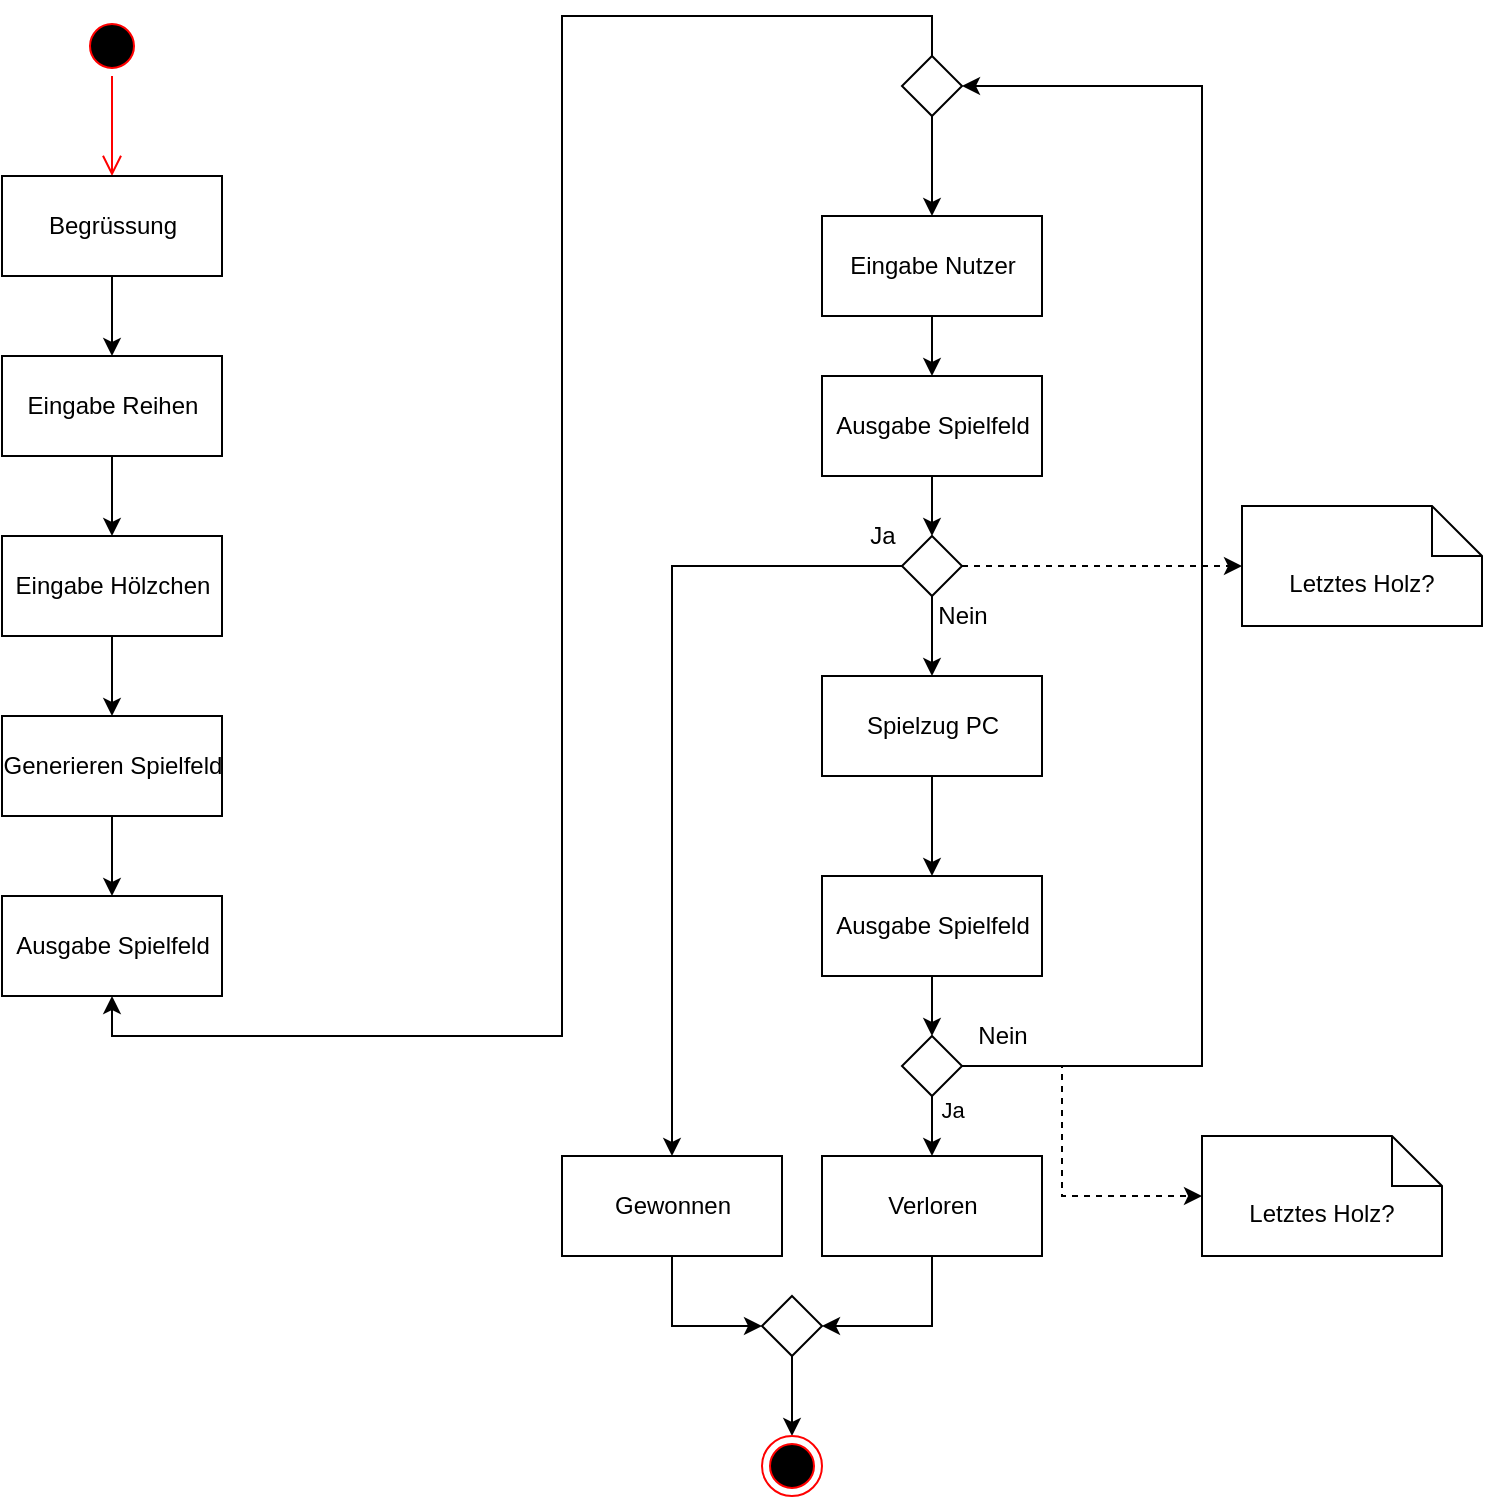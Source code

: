 <mxfile version="13.9.9" type="device"><diagram id="jq3QglmUTfa7vYVbhxkC" name="Page-1"><mxGraphModel dx="989" dy="730" grid="1" gridSize="10" guides="1" tooltips="1" connect="1" arrows="1" fold="1" page="1" pageScale="1" pageWidth="1169" pageHeight="827" math="0" shadow="0"><root><mxCell id="0"/><mxCell id="1" parent="0"/><mxCell id="jIxzGO57YDRSp6-4Sq5K-1" value="" style="ellipse;html=1;shape=startState;fillColor=#000000;strokeColor=#ff0000;" parent="1" vertex="1"><mxGeometry x="100" y="50" width="30" height="30" as="geometry"/></mxCell><mxCell id="jIxzGO57YDRSp6-4Sq5K-2" value="" style="edgeStyle=orthogonalEdgeStyle;html=1;verticalAlign=bottom;endArrow=open;endSize=8;strokeColor=#ff0000;entryX=0.5;entryY=0;entryDx=0;entryDy=0;" parent="1" source="jIxzGO57YDRSp6-4Sq5K-1" target="jIxzGO57YDRSp6-4Sq5K-3" edge="1"><mxGeometry relative="1" as="geometry"><mxPoint x="235" y="150" as="targetPoint"/><Array as="points"/></mxGeometry></mxCell><mxCell id="jIxzGO57YDRSp6-4Sq5K-5" value="" style="edgeStyle=orthogonalEdgeStyle;rounded=0;orthogonalLoop=1;jettySize=auto;html=1;" parent="1" source="jIxzGO57YDRSp6-4Sq5K-3" target="jIxzGO57YDRSp6-4Sq5K-4" edge="1"><mxGeometry relative="1" as="geometry"/></mxCell><mxCell id="jIxzGO57YDRSp6-4Sq5K-3" value="Begrüssung" style="html=1;" parent="1" vertex="1"><mxGeometry x="60" y="130" width="110" height="50" as="geometry"/></mxCell><mxCell id="jIxzGO57YDRSp6-4Sq5K-7" value="" style="edgeStyle=orthogonalEdgeStyle;rounded=0;orthogonalLoop=1;jettySize=auto;html=1;" parent="1" source="jIxzGO57YDRSp6-4Sq5K-4" target="jIxzGO57YDRSp6-4Sq5K-6" edge="1"><mxGeometry relative="1" as="geometry"/></mxCell><mxCell id="jIxzGO57YDRSp6-4Sq5K-4" value="Eingabe Reihen" style="html=1;" parent="1" vertex="1"><mxGeometry x="60" y="220" width="110" height="50" as="geometry"/></mxCell><mxCell id="jIxzGO57YDRSp6-4Sq5K-9" value="" style="edgeStyle=orthogonalEdgeStyle;rounded=0;orthogonalLoop=1;jettySize=auto;html=1;" parent="1" source="jIxzGO57YDRSp6-4Sq5K-6" target="jIxzGO57YDRSp6-4Sq5K-8" edge="1"><mxGeometry relative="1" as="geometry"/></mxCell><mxCell id="jIxzGO57YDRSp6-4Sq5K-6" value="Eingabe Hölzchen" style="html=1;" parent="1" vertex="1"><mxGeometry x="60" y="310" width="110" height="50" as="geometry"/></mxCell><mxCell id="jIxzGO57YDRSp6-4Sq5K-11" value="" style="edgeStyle=orthogonalEdgeStyle;rounded=0;orthogonalLoop=1;jettySize=auto;html=1;" parent="1" source="jIxzGO57YDRSp6-4Sq5K-8" target="jIxzGO57YDRSp6-4Sq5K-10" edge="1"><mxGeometry relative="1" as="geometry"/></mxCell><mxCell id="jIxzGO57YDRSp6-4Sq5K-8" value="Generieren Spielfeld" style="html=1;" parent="1" vertex="1"><mxGeometry x="60" y="400" width="110" height="50" as="geometry"/></mxCell><mxCell id="jIxzGO57YDRSp6-4Sq5K-10" value="Ausgabe Spielfeld" style="html=1;" parent="1" vertex="1"><mxGeometry x="60" y="490" width="110" height="50" as="geometry"/></mxCell><mxCell id="ciC3rPFVc4mk8okZfKDL-8" style="edgeStyle=orthogonalEdgeStyle;rounded=0;orthogonalLoop=1;jettySize=auto;html=1;" parent="1" source="jIxzGO57YDRSp6-4Sq5K-12" target="ciC3rPFVc4mk8okZfKDL-1" edge="1"><mxGeometry relative="1" as="geometry"/></mxCell><mxCell id="jIxzGO57YDRSp6-4Sq5K-12" value="Eingabe Nutzer" style="html=1;" parent="1" vertex="1"><mxGeometry x="470" y="150" width="110" height="50" as="geometry"/></mxCell><mxCell id="ciC3rPFVc4mk8okZfKDL-9" value="" style="edgeStyle=orthogonalEdgeStyle;rounded=0;orthogonalLoop=1;jettySize=auto;html=1;" parent="1" source="ciC3rPFVc4mk8okZfKDL-1" target="ciC3rPFVc4mk8okZfKDL-5" edge="1"><mxGeometry relative="1" as="geometry"/></mxCell><mxCell id="ciC3rPFVc4mk8okZfKDL-1" value="Ausgabe Spielfeld" style="html=1;" parent="1" vertex="1"><mxGeometry x="470" y="230" width="110" height="50" as="geometry"/></mxCell><mxCell id="ciC3rPFVc4mk8okZfKDL-4" style="edgeStyle=orthogonalEdgeStyle;rounded=0;orthogonalLoop=1;jettySize=auto;html=1;entryX=0.5;entryY=1;entryDx=0;entryDy=0;exitX=0.5;exitY=0;exitDx=0;exitDy=0;" parent="1" source="ciC3rPFVc4mk8okZfKDL-3" target="jIxzGO57YDRSp6-4Sq5K-10" edge="1"><mxGeometry relative="1" as="geometry"/></mxCell><mxCell id="ciC3rPFVc4mk8okZfKDL-11" style="edgeStyle=orthogonalEdgeStyle;rounded=0;orthogonalLoop=1;jettySize=auto;html=1;exitX=0.5;exitY=1;exitDx=0;exitDy=0;" parent="1" source="ciC3rPFVc4mk8okZfKDL-3" target="jIxzGO57YDRSp6-4Sq5K-12" edge="1"><mxGeometry relative="1" as="geometry"/></mxCell><mxCell id="ciC3rPFVc4mk8okZfKDL-3" value="" style="rhombus;" parent="1" vertex="1"><mxGeometry x="510" y="70" width="30" height="30" as="geometry"/></mxCell><mxCell id="ciC3rPFVc4mk8okZfKDL-13" value="" style="edgeStyle=orthogonalEdgeStyle;rounded=0;orthogonalLoop=1;jettySize=auto;html=1;" parent="1" source="ciC3rPFVc4mk8okZfKDL-5" target="ciC3rPFVc4mk8okZfKDL-12" edge="1"><mxGeometry relative="1" as="geometry"/></mxCell><mxCell id="ciC3rPFVc4mk8okZfKDL-23" style="edgeStyle=orthogonalEdgeStyle;rounded=0;orthogonalLoop=1;jettySize=auto;html=1;entryX=0.5;entryY=0;entryDx=0;entryDy=0;" parent="1" source="ciC3rPFVc4mk8okZfKDL-5" target="ciC3rPFVc4mk8okZfKDL-22" edge="1"><mxGeometry relative="1" as="geometry"/></mxCell><mxCell id="ciC3rPFVc4mk8okZfKDL-39" style="edgeStyle=orthogonalEdgeStyle;rounded=0;orthogonalLoop=1;jettySize=auto;html=1;entryX=0;entryY=0.5;entryDx=0;entryDy=0;entryPerimeter=0;dashed=1;" parent="1" source="ciC3rPFVc4mk8okZfKDL-5" target="ciC3rPFVc4mk8okZfKDL-38" edge="1"><mxGeometry relative="1" as="geometry"/></mxCell><mxCell id="ciC3rPFVc4mk8okZfKDL-5" value="" style="rhombus;" parent="1" vertex="1"><mxGeometry x="510" y="310" width="30" height="30" as="geometry"/></mxCell><mxCell id="ciC3rPFVc4mk8okZfKDL-15" style="edgeStyle=orthogonalEdgeStyle;rounded=0;orthogonalLoop=1;jettySize=auto;html=1;" parent="1" source="ciC3rPFVc4mk8okZfKDL-12" target="ciC3rPFVc4mk8okZfKDL-14" edge="1"><mxGeometry relative="1" as="geometry"/></mxCell><mxCell id="ciC3rPFVc4mk8okZfKDL-12" value="Spielzug PC" style="html=1;" parent="1" vertex="1"><mxGeometry x="470" y="380" width="110" height="50" as="geometry"/></mxCell><mxCell id="ciC3rPFVc4mk8okZfKDL-20" style="edgeStyle=orthogonalEdgeStyle;rounded=0;orthogonalLoop=1;jettySize=auto;html=1;entryX=0.5;entryY=0;entryDx=0;entryDy=0;" parent="1" source="ciC3rPFVc4mk8okZfKDL-14" target="ciC3rPFVc4mk8okZfKDL-16" edge="1"><mxGeometry relative="1" as="geometry"/></mxCell><mxCell id="ciC3rPFVc4mk8okZfKDL-14" value="Ausgabe Spielfeld" style="html=1;" parent="1" vertex="1"><mxGeometry x="470" y="480" width="110" height="50" as="geometry"/></mxCell><mxCell id="ciC3rPFVc4mk8okZfKDL-21" style="edgeStyle=orthogonalEdgeStyle;rounded=0;orthogonalLoop=1;jettySize=auto;html=1;entryX=0.5;entryY=0;entryDx=0;entryDy=0;" parent="1" source="ciC3rPFVc4mk8okZfKDL-16" target="ciC3rPFVc4mk8okZfKDL-17" edge="1"><mxGeometry relative="1" as="geometry"/></mxCell><mxCell id="ciC3rPFVc4mk8okZfKDL-33" value="Ja" style="edgeLabel;html=1;align=center;verticalAlign=middle;resizable=0;points=[];" parent="ciC3rPFVc4mk8okZfKDL-21" vertex="1" connectable="0"><mxGeometry x="-0.72" y="10" relative="1" as="geometry"><mxPoint as="offset"/></mxGeometry></mxCell><mxCell id="ciC3rPFVc4mk8okZfKDL-26" style="edgeStyle=orthogonalEdgeStyle;rounded=0;orthogonalLoop=1;jettySize=auto;html=1;entryX=1;entryY=0.5;entryDx=0;entryDy=0;" parent="1" source="ciC3rPFVc4mk8okZfKDL-16" target="ciC3rPFVc4mk8okZfKDL-3" edge="1"><mxGeometry relative="1" as="geometry"><Array as="points"><mxPoint x="660" y="575"/><mxPoint x="660" y="85"/></Array></mxGeometry></mxCell><mxCell id="ciC3rPFVc4mk8okZfKDL-37" style="edgeStyle=orthogonalEdgeStyle;rounded=0;orthogonalLoop=1;jettySize=auto;html=1;entryX=0;entryY=0.5;entryDx=0;entryDy=0;entryPerimeter=0;dashed=1;" parent="1" source="ciC3rPFVc4mk8okZfKDL-16" target="ciC3rPFVc4mk8okZfKDL-34" edge="1"><mxGeometry relative="1" as="geometry"><Array as="points"><mxPoint x="590" y="575"/><mxPoint x="590" y="640"/></Array></mxGeometry></mxCell><mxCell id="ciC3rPFVc4mk8okZfKDL-16" value="" style="rhombus;" parent="1" vertex="1"><mxGeometry x="510" y="560" width="30" height="30" as="geometry"/></mxCell><mxCell id="ciC3rPFVc4mk8okZfKDL-42" style="edgeStyle=orthogonalEdgeStyle;rounded=0;orthogonalLoop=1;jettySize=auto;html=1;entryX=1;entryY=0.5;entryDx=0;entryDy=0;" parent="1" source="ciC3rPFVc4mk8okZfKDL-17" target="ciC3rPFVc4mk8okZfKDL-27" edge="1"><mxGeometry relative="1" as="geometry"/></mxCell><mxCell id="ciC3rPFVc4mk8okZfKDL-17" value="Verloren" style="html=1;" parent="1" vertex="1"><mxGeometry x="470" y="620" width="110" height="50" as="geometry"/></mxCell><mxCell id="ciC3rPFVc4mk8okZfKDL-43" style="edgeStyle=orthogonalEdgeStyle;rounded=0;orthogonalLoop=1;jettySize=auto;html=1;entryX=0;entryY=0.5;entryDx=0;entryDy=0;" parent="1" source="ciC3rPFVc4mk8okZfKDL-22" target="ciC3rPFVc4mk8okZfKDL-27" edge="1"><mxGeometry relative="1" as="geometry"/></mxCell><mxCell id="ciC3rPFVc4mk8okZfKDL-22" value="Gewonnen" style="html=1;fontStyle=0" parent="1" vertex="1"><mxGeometry x="340" y="620" width="110" height="50" as="geometry"/></mxCell><mxCell id="ciC3rPFVc4mk8okZfKDL-31" style="edgeStyle=orthogonalEdgeStyle;rounded=0;orthogonalLoop=1;jettySize=auto;html=1;entryX=0.5;entryY=0;entryDx=0;entryDy=0;" parent="1" source="ciC3rPFVc4mk8okZfKDL-27" target="ciC3rPFVc4mk8okZfKDL-30" edge="1"><mxGeometry relative="1" as="geometry"/></mxCell><mxCell id="ciC3rPFVc4mk8okZfKDL-27" value="" style="rhombus;" parent="1" vertex="1"><mxGeometry x="440" y="690" width="30" height="30" as="geometry"/></mxCell><mxCell id="ciC3rPFVc4mk8okZfKDL-30" value="" style="ellipse;html=1;shape=endState;fillColor=#000000;strokeColor=#ff0000;" parent="1" vertex="1"><mxGeometry x="440" y="760" width="30" height="30" as="geometry"/></mxCell><mxCell id="ciC3rPFVc4mk8okZfKDL-32" value="Nein" style="text;html=1;align=center;verticalAlign=middle;resizable=0;points=[];autosize=1;" parent="1" vertex="1"><mxGeometry x="540" y="550" width="40" height="20" as="geometry"/></mxCell><mxCell id="ciC3rPFVc4mk8okZfKDL-34" value="Letztes Holz?" style="shape=note2;boundedLbl=1;whiteSpace=wrap;html=1;size=25;verticalAlign=top;align=center;" parent="1" vertex="1"><mxGeometry x="660" y="610" width="120" height="60" as="geometry"/></mxCell><mxCell id="ciC3rPFVc4mk8okZfKDL-38" value="Letztes Holz?" style="shape=note2;boundedLbl=1;whiteSpace=wrap;html=1;size=25;verticalAlign=top;align=center;" parent="1" vertex="1"><mxGeometry x="680" y="295" width="120" height="60" as="geometry"/></mxCell><mxCell id="ciC3rPFVc4mk8okZfKDL-40" value="Ja" style="text;html=1;align=center;verticalAlign=middle;resizable=0;points=[];autosize=1;" parent="1" vertex="1"><mxGeometry x="485" y="300" width="30" height="20" as="geometry"/></mxCell><mxCell id="ciC3rPFVc4mk8okZfKDL-41" value="Nein" style="text;html=1;align=center;verticalAlign=middle;resizable=0;points=[];autosize=1;" parent="1" vertex="1"><mxGeometry x="520" y="340" width="40" height="20" as="geometry"/></mxCell></root></mxGraphModel></diagram></mxfile>
